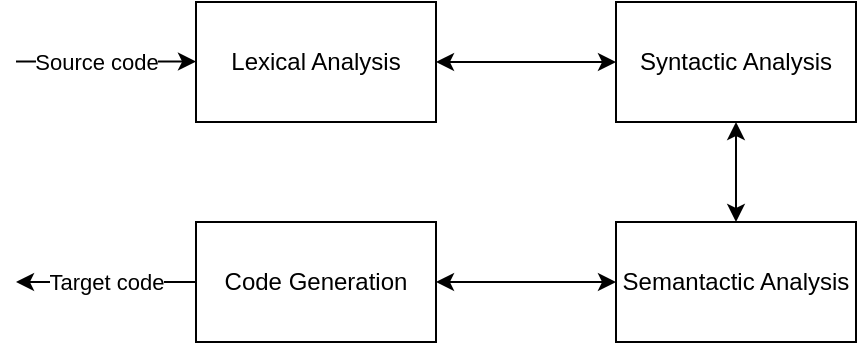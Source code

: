 <mxfile version="24.8.6">
  <diagram name="Page-1" id="VN6KCevPTPbcdpU3X34W">
    <mxGraphModel dx="683" dy="377" grid="1" gridSize="10" guides="1" tooltips="1" connect="1" arrows="1" fold="1" page="1" pageScale="1" pageWidth="850" pageHeight="1100" math="0" shadow="0">
      <root>
        <mxCell id="0" />
        <mxCell id="1" parent="0" />
        <mxCell id="55x5E1RVKpUjASNbMHHj-1" value="Lexical Analysis" style="rounded=0;whiteSpace=wrap;html=1;" parent="1" vertex="1">
          <mxGeometry x="360" y="440" width="120" height="60" as="geometry" />
        </mxCell>
        <mxCell id="55x5E1RVKpUjASNbMHHj-4" value="" style="endArrow=classic;html=1;rounded=0;entryX=0.5;entryY=0;entryDx=0;entryDy=0;" parent="1" edge="1">
          <mxGeometry width="50" height="50" relative="1" as="geometry">
            <mxPoint x="270" y="469.79" as="sourcePoint" />
            <mxPoint x="360" y="469.79" as="targetPoint" />
          </mxGeometry>
        </mxCell>
        <mxCell id="55x5E1RVKpUjASNbMHHj-6" value="Source code" style="edgeLabel;html=1;align=center;verticalAlign=middle;resizable=0;points=[];" parent="55x5E1RVKpUjASNbMHHj-4" vertex="1" connectable="0">
          <mxGeometry x="0.033" relative="1" as="geometry">
            <mxPoint x="-7" as="offset" />
          </mxGeometry>
        </mxCell>
        <mxCell id="_lPQoOdXByDdQ-zEh1kp-1" value="&lt;span lang=&quot;en&quot; class=&quot;BxUVEf ILfuVd&quot;&gt;&lt;span class=&quot;hgKElc&quot;&gt;Syntactic Analysis&lt;/span&gt;&lt;/span&gt;" style="rounded=0;whiteSpace=wrap;html=1;" vertex="1" parent="1">
          <mxGeometry x="570" y="440" width="120" height="60" as="geometry" />
        </mxCell>
        <mxCell id="_lPQoOdXByDdQ-zEh1kp-5" value="&lt;span lang=&quot;en&quot; class=&quot;BxUVEf ILfuVd&quot;&gt;&lt;span class=&quot;hgKElc&quot;&gt;Semantactic Analysis&lt;/span&gt;&lt;/span&gt;" style="rounded=0;whiteSpace=wrap;html=1;" vertex="1" parent="1">
          <mxGeometry x="570" y="550" width="120" height="60" as="geometry" />
        </mxCell>
        <mxCell id="_lPQoOdXByDdQ-zEh1kp-6" value="Code Generation" style="rounded=0;whiteSpace=wrap;html=1;" vertex="1" parent="1">
          <mxGeometry x="360" y="550" width="120" height="60" as="geometry" />
        </mxCell>
        <mxCell id="_lPQoOdXByDdQ-zEh1kp-9" value="" style="endArrow=classic;html=1;rounded=0;exitX=0;exitY=0.5;exitDx=0;exitDy=0;" edge="1" parent="1" source="_lPQoOdXByDdQ-zEh1kp-6">
          <mxGeometry width="50" height="50" relative="1" as="geometry">
            <mxPoint x="500" y="450" as="sourcePoint" />
            <mxPoint x="270" y="580" as="targetPoint" />
          </mxGeometry>
        </mxCell>
        <mxCell id="_lPQoOdXByDdQ-zEh1kp-10" value="Target code" style="edgeLabel;html=1;align=center;verticalAlign=middle;resizable=0;points=[];" vertex="1" connectable="0" parent="_lPQoOdXByDdQ-zEh1kp-9">
          <mxGeometry x="0.013" y="2" relative="1" as="geometry">
            <mxPoint y="-2" as="offset" />
          </mxGeometry>
        </mxCell>
        <mxCell id="_lPQoOdXByDdQ-zEh1kp-14" value="" style="endArrow=classic;startArrow=classic;html=1;rounded=0;exitX=1;exitY=0.5;exitDx=0;exitDy=0;entryX=0;entryY=0.5;entryDx=0;entryDy=0;" edge="1" parent="1" source="55x5E1RVKpUjASNbMHHj-1" target="_lPQoOdXByDdQ-zEh1kp-1">
          <mxGeometry width="50" height="50" relative="1" as="geometry">
            <mxPoint x="560" y="550" as="sourcePoint" />
            <mxPoint x="610" y="500" as="targetPoint" />
          </mxGeometry>
        </mxCell>
        <mxCell id="_lPQoOdXByDdQ-zEh1kp-15" value="" style="endArrow=classic;startArrow=classic;html=1;rounded=0;exitX=0.5;exitY=0;exitDx=0;exitDy=0;entryX=0.5;entryY=1;entryDx=0;entryDy=0;" edge="1" parent="1" source="_lPQoOdXByDdQ-zEh1kp-5" target="_lPQoOdXByDdQ-zEh1kp-1">
          <mxGeometry width="50" height="50" relative="1" as="geometry">
            <mxPoint x="490" y="480" as="sourcePoint" />
            <mxPoint x="580" y="480" as="targetPoint" />
          </mxGeometry>
        </mxCell>
        <mxCell id="_lPQoOdXByDdQ-zEh1kp-16" value="" style="endArrow=classic;startArrow=classic;html=1;rounded=0;exitX=1;exitY=0.5;exitDx=0;exitDy=0;entryX=0;entryY=0.5;entryDx=0;entryDy=0;" edge="1" parent="1" source="_lPQoOdXByDdQ-zEh1kp-6" target="_lPQoOdXByDdQ-zEh1kp-5">
          <mxGeometry width="50" height="50" relative="1" as="geometry">
            <mxPoint x="640" y="560" as="sourcePoint" />
            <mxPoint x="640" y="510" as="targetPoint" />
          </mxGeometry>
        </mxCell>
      </root>
    </mxGraphModel>
  </diagram>
</mxfile>
